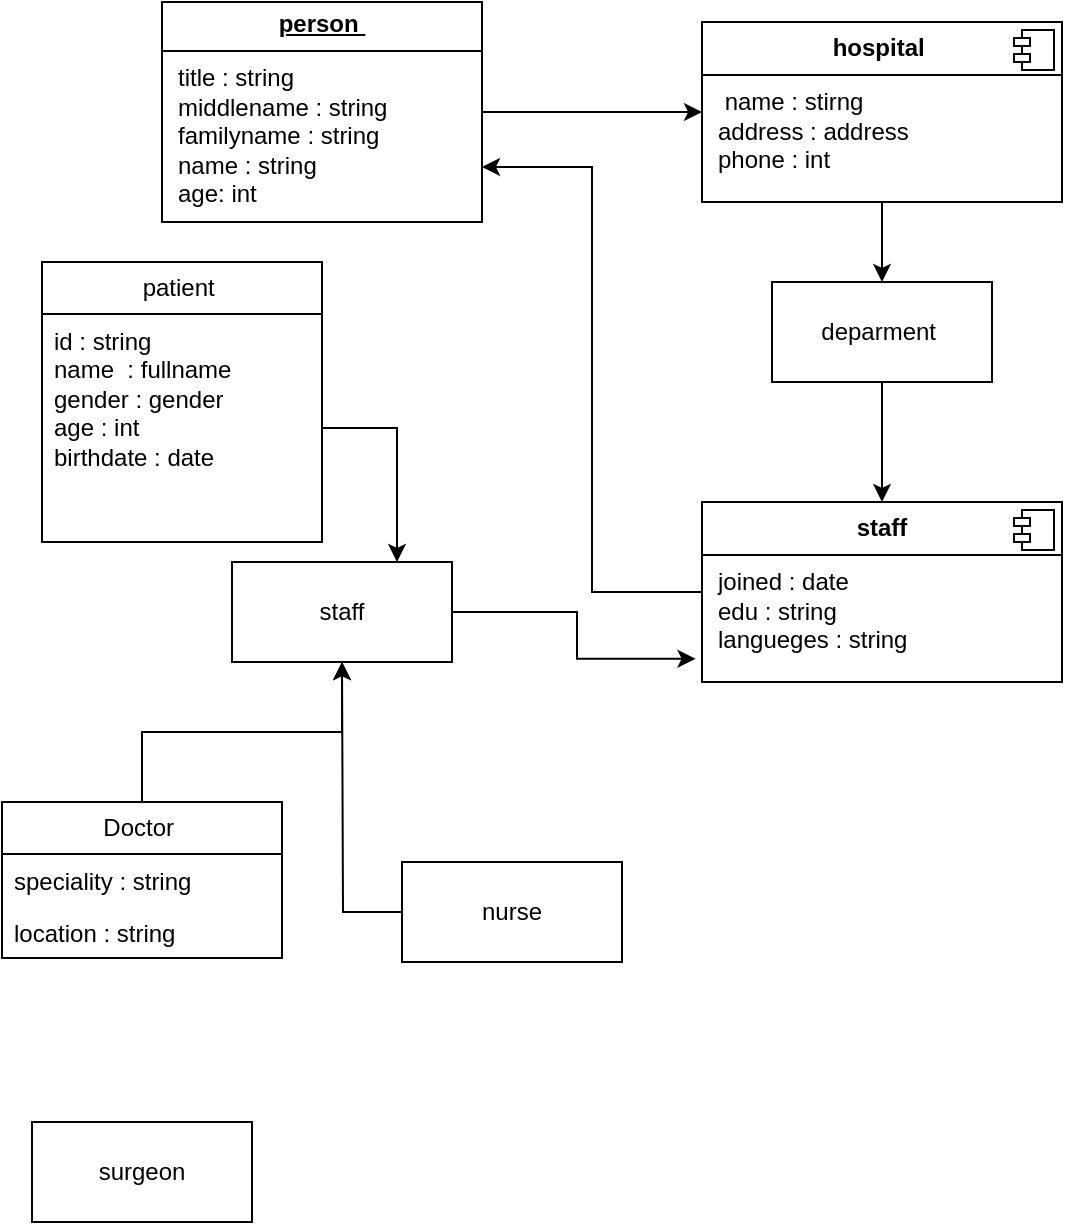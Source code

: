 <mxfile version="27.1.1">
  <diagram name="Page-1" id="cFryAmqh-J51k_uc1Snh">
    <mxGraphModel dx="1042" dy="527" grid="1" gridSize="10" guides="1" tooltips="1" connect="1" arrows="1" fold="1" page="1" pageScale="1" pageWidth="850" pageHeight="1100" background="#ffffff" math="0" shadow="0">
      <root>
        <mxCell id="0" />
        <mxCell id="1" parent="0" />
        <mxCell id="uIKkgSHkUhz3WRvkKbK2-23" style="edgeStyle=orthogonalEdgeStyle;rounded=0;orthogonalLoop=1;jettySize=auto;html=1;entryX=0;entryY=0.5;entryDx=0;entryDy=0;" edge="1" parent="1" source="uIKkgSHkUhz3WRvkKbK2-1" target="uIKkgSHkUhz3WRvkKbK2-6">
          <mxGeometry relative="1" as="geometry" />
        </mxCell>
        <mxCell id="uIKkgSHkUhz3WRvkKbK2-1" value="&lt;p style=&quot;margin:0px;margin-top:4px;text-align:center;text-decoration:underline;&quot;&gt;&lt;b&gt;person&amp;nbsp;&lt;/b&gt;&lt;/p&gt;&lt;hr size=&quot;1&quot; style=&quot;border-style:solid;&quot;&gt;&lt;p style=&quot;margin:0px;margin-left:8px;&quot;&gt;title : string&amp;nbsp;&lt;/p&gt;&lt;p style=&quot;margin:0px;margin-left:8px;&quot;&gt;middlename : string&amp;nbsp;&lt;/p&gt;&lt;p style=&quot;margin:0px;margin-left:8px;&quot;&gt;familyname : string&amp;nbsp;&lt;/p&gt;&lt;p style=&quot;margin:0px;margin-left:8px;&quot;&gt;name : string&lt;/p&gt;&lt;p style=&quot;margin:0px;margin-left:8px;&quot;&gt;age: int&amp;nbsp;&lt;span style=&quot;background-color: transparent; color: light-dark(rgb(0, 0, 0), rgb(255, 255, 255));&quot;&gt;&amp;nbsp;&lt;/span&gt;&lt;/p&gt;" style="verticalAlign=top;align=left;overflow=fill;html=1;whiteSpace=wrap;" vertex="1" parent="1">
          <mxGeometry x="100" y="40" width="160" height="110" as="geometry" />
        </mxCell>
        <mxCell id="uIKkgSHkUhz3WRvkKbK2-2" value="patient&amp;nbsp;" style="swimlane;fontStyle=0;childLayout=stackLayout;horizontal=1;startSize=26;fillColor=none;horizontalStack=0;resizeParent=1;resizeParentMax=0;resizeLast=0;collapsible=1;marginBottom=0;whiteSpace=wrap;html=1;" vertex="1" parent="1">
          <mxGeometry x="40" y="170" width="140" height="140" as="geometry" />
        </mxCell>
        <mxCell id="uIKkgSHkUhz3WRvkKbK2-3" value="id : string&amp;nbsp;&lt;div&gt;name&amp;nbsp; : fullname&lt;/div&gt;&lt;div&gt;gender : gender&amp;nbsp;&lt;/div&gt;&lt;div&gt;age : int&amp;nbsp;&lt;/div&gt;&lt;div&gt;birthdate : date&amp;nbsp;&lt;/div&gt;" style="text;strokeColor=none;fillColor=none;align=left;verticalAlign=top;spacingLeft=4;spacingRight=4;overflow=hidden;rotatable=0;points=[[0,0.5],[1,0.5]];portConstraint=eastwest;whiteSpace=wrap;html=1;" vertex="1" parent="uIKkgSHkUhz3WRvkKbK2-2">
          <mxGeometry y="26" width="140" height="114" as="geometry" />
        </mxCell>
        <mxCell id="uIKkgSHkUhz3WRvkKbK2-24" style="edgeStyle=orthogonalEdgeStyle;rounded=0;orthogonalLoop=1;jettySize=auto;html=1;entryX=0.5;entryY=0;entryDx=0;entryDy=0;" edge="1" parent="1" source="uIKkgSHkUhz3WRvkKbK2-6" target="uIKkgSHkUhz3WRvkKbK2-8">
          <mxGeometry relative="1" as="geometry" />
        </mxCell>
        <mxCell id="uIKkgSHkUhz3WRvkKbK2-6" value="&lt;p style=&quot;margin:0px;margin-top:6px;text-align:center;&quot;&gt;&lt;b&gt;hospital&amp;nbsp;&lt;/b&gt;&lt;/p&gt;&lt;hr size=&quot;1&quot; style=&quot;border-style:solid;&quot;&gt;&lt;p style=&quot;margin:0px;margin-left:8px;&quot;&gt;&amp;nbsp;name : stirng&amp;nbsp;&lt;br&gt;address : address&amp;nbsp;&lt;/p&gt;&lt;p style=&quot;margin:0px;margin-left:8px;&quot;&gt;phone : int&amp;nbsp;&lt;/p&gt;" style="align=left;overflow=fill;html=1;dropTarget=0;whiteSpace=wrap;" vertex="1" parent="1">
          <mxGeometry x="370" y="50" width="180" height="90" as="geometry" />
        </mxCell>
        <mxCell id="uIKkgSHkUhz3WRvkKbK2-7" value="" style="shape=component;jettyWidth=8;jettyHeight=4;" vertex="1" parent="uIKkgSHkUhz3WRvkKbK2-6">
          <mxGeometry x="1" width="20" height="20" relative="1" as="geometry">
            <mxPoint x="-24" y="4" as="offset" />
          </mxGeometry>
        </mxCell>
        <mxCell id="uIKkgSHkUhz3WRvkKbK2-25" style="edgeStyle=orthogonalEdgeStyle;rounded=0;orthogonalLoop=1;jettySize=auto;html=1;entryX=0.5;entryY=0;entryDx=0;entryDy=0;" edge="1" parent="1" source="uIKkgSHkUhz3WRvkKbK2-8" target="uIKkgSHkUhz3WRvkKbK2-9">
          <mxGeometry relative="1" as="geometry" />
        </mxCell>
        <mxCell id="uIKkgSHkUhz3WRvkKbK2-8" value="deparment&amp;nbsp;" style="html=1;whiteSpace=wrap;" vertex="1" parent="1">
          <mxGeometry x="405" y="180" width="110" height="50" as="geometry" />
        </mxCell>
        <mxCell id="uIKkgSHkUhz3WRvkKbK2-26" style="edgeStyle=orthogonalEdgeStyle;rounded=0;orthogonalLoop=1;jettySize=auto;html=1;entryX=1;entryY=0.75;entryDx=0;entryDy=0;" edge="1" parent="1" source="uIKkgSHkUhz3WRvkKbK2-9" target="uIKkgSHkUhz3WRvkKbK2-1">
          <mxGeometry relative="1" as="geometry" />
        </mxCell>
        <mxCell id="uIKkgSHkUhz3WRvkKbK2-9" value="&lt;p style=&quot;margin:0px;margin-top:6px;text-align:center;&quot;&gt;&lt;b&gt;staff&lt;/b&gt;&lt;/p&gt;&lt;hr size=&quot;1&quot; style=&quot;border-style:solid;&quot;&gt;&lt;p style=&quot;margin:0px;margin-left:8px;&quot;&gt;joined : date&amp;nbsp;&lt;/p&gt;&lt;p style=&quot;margin:0px;margin-left:8px;&quot;&gt;edu : string&amp;nbsp;&lt;/p&gt;&lt;p style=&quot;margin:0px;margin-left:8px;&quot;&gt;langueges : string&amp;nbsp;&lt;/p&gt;" style="align=left;overflow=fill;html=1;dropTarget=0;whiteSpace=wrap;" vertex="1" parent="1">
          <mxGeometry x="370" y="290" width="180" height="90" as="geometry" />
        </mxCell>
        <mxCell id="uIKkgSHkUhz3WRvkKbK2-10" value="" style="shape=component;jettyWidth=8;jettyHeight=4;" vertex="1" parent="uIKkgSHkUhz3WRvkKbK2-9">
          <mxGeometry x="1" width="20" height="20" relative="1" as="geometry">
            <mxPoint x="-24" y="4" as="offset" />
          </mxGeometry>
        </mxCell>
        <mxCell id="uIKkgSHkUhz3WRvkKbK2-11" value="staff" style="html=1;whiteSpace=wrap;" vertex="1" parent="1">
          <mxGeometry x="135" y="320" width="110" height="50" as="geometry" />
        </mxCell>
        <mxCell id="uIKkgSHkUhz3WRvkKbK2-29" style="edgeStyle=orthogonalEdgeStyle;rounded=0;orthogonalLoop=1;jettySize=auto;html=1;" edge="1" parent="1" source="uIKkgSHkUhz3WRvkKbK2-17" target="uIKkgSHkUhz3WRvkKbK2-11">
          <mxGeometry relative="1" as="geometry" />
        </mxCell>
        <mxCell id="uIKkgSHkUhz3WRvkKbK2-17" value="Doctor&amp;nbsp;" style="swimlane;fontStyle=0;childLayout=stackLayout;horizontal=1;startSize=26;fillColor=none;horizontalStack=0;resizeParent=1;resizeParentMax=0;resizeLast=0;collapsible=1;marginBottom=0;whiteSpace=wrap;html=1;" vertex="1" parent="1">
          <mxGeometry x="20" y="440" width="140" height="78" as="geometry" />
        </mxCell>
        <mxCell id="uIKkgSHkUhz3WRvkKbK2-18" value="speciality : string&amp;nbsp;" style="text;strokeColor=none;fillColor=none;align=left;verticalAlign=top;spacingLeft=4;spacingRight=4;overflow=hidden;rotatable=0;points=[[0,0.5],[1,0.5]];portConstraint=eastwest;whiteSpace=wrap;html=1;" vertex="1" parent="uIKkgSHkUhz3WRvkKbK2-17">
          <mxGeometry y="26" width="140" height="26" as="geometry" />
        </mxCell>
        <mxCell id="uIKkgSHkUhz3WRvkKbK2-19" value="location : string&amp;nbsp;" style="text;strokeColor=none;fillColor=none;align=left;verticalAlign=top;spacingLeft=4;spacingRight=4;overflow=hidden;rotatable=0;points=[[0,0.5],[1,0.5]];portConstraint=eastwest;whiteSpace=wrap;html=1;" vertex="1" parent="uIKkgSHkUhz3WRvkKbK2-17">
          <mxGeometry y="52" width="140" height="26" as="geometry" />
        </mxCell>
        <mxCell id="uIKkgSHkUhz3WRvkKbK2-30" style="edgeStyle=orthogonalEdgeStyle;rounded=0;orthogonalLoop=1;jettySize=auto;html=1;" edge="1" parent="1" source="uIKkgSHkUhz3WRvkKbK2-21">
          <mxGeometry relative="1" as="geometry">
            <mxPoint x="190" y="370" as="targetPoint" />
          </mxGeometry>
        </mxCell>
        <mxCell id="uIKkgSHkUhz3WRvkKbK2-21" value="nurse" style="html=1;whiteSpace=wrap;" vertex="1" parent="1">
          <mxGeometry x="220" y="470" width="110" height="50" as="geometry" />
        </mxCell>
        <mxCell id="uIKkgSHkUhz3WRvkKbK2-22" value="surgeon" style="html=1;whiteSpace=wrap;" vertex="1" parent="1">
          <mxGeometry x="35" y="600" width="110" height="50" as="geometry" />
        </mxCell>
        <mxCell id="uIKkgSHkUhz3WRvkKbK2-27" style="edgeStyle=orthogonalEdgeStyle;rounded=0;orthogonalLoop=1;jettySize=auto;html=1;entryX=-0.018;entryY=0.871;entryDx=0;entryDy=0;entryPerimeter=0;" edge="1" parent="1" source="uIKkgSHkUhz3WRvkKbK2-11" target="uIKkgSHkUhz3WRvkKbK2-9">
          <mxGeometry relative="1" as="geometry" />
        </mxCell>
        <mxCell id="uIKkgSHkUhz3WRvkKbK2-28" style="edgeStyle=orthogonalEdgeStyle;rounded=0;orthogonalLoop=1;jettySize=auto;html=1;entryX=0.75;entryY=0;entryDx=0;entryDy=0;" edge="1" parent="1" source="uIKkgSHkUhz3WRvkKbK2-3" target="uIKkgSHkUhz3WRvkKbK2-11">
          <mxGeometry relative="1" as="geometry" />
        </mxCell>
      </root>
    </mxGraphModel>
  </diagram>
</mxfile>

